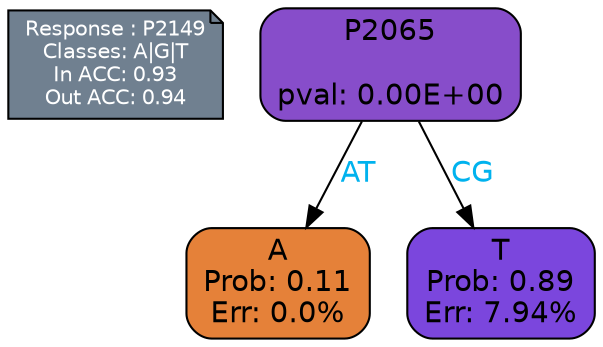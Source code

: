 digraph Tree {
node [shape=box, style="filled, rounded", color="black", fontname=helvetica] ;
graph [ranksep=equally, splines=polylines, bgcolor=transparent, dpi=600] ;
edge [fontname=helvetica] ;
LEGEND [label="Response : P2149
Classes: A|G|T
In ACC: 0.93
Out ACC: 0.94
",shape=note,align=left,style=filled,fillcolor="slategray",fontcolor="white",fontsize=10];1 [label="P2065

pval: 0.00E+00", fillcolor="#874dca"] ;
2 [label="A
Prob: 0.11
Err: 0.0%", fillcolor="#e58139"] ;
3 [label="T
Prob: 0.89
Err: 7.94%", fillcolor="#7b46dd"] ;
1 -> 2 [label="AT",fontcolor=deepskyblue2] ;
1 -> 3 [label="CG",fontcolor=deepskyblue2] ;
{rank = same; 2;3;}{rank = same; LEGEND;1;}}